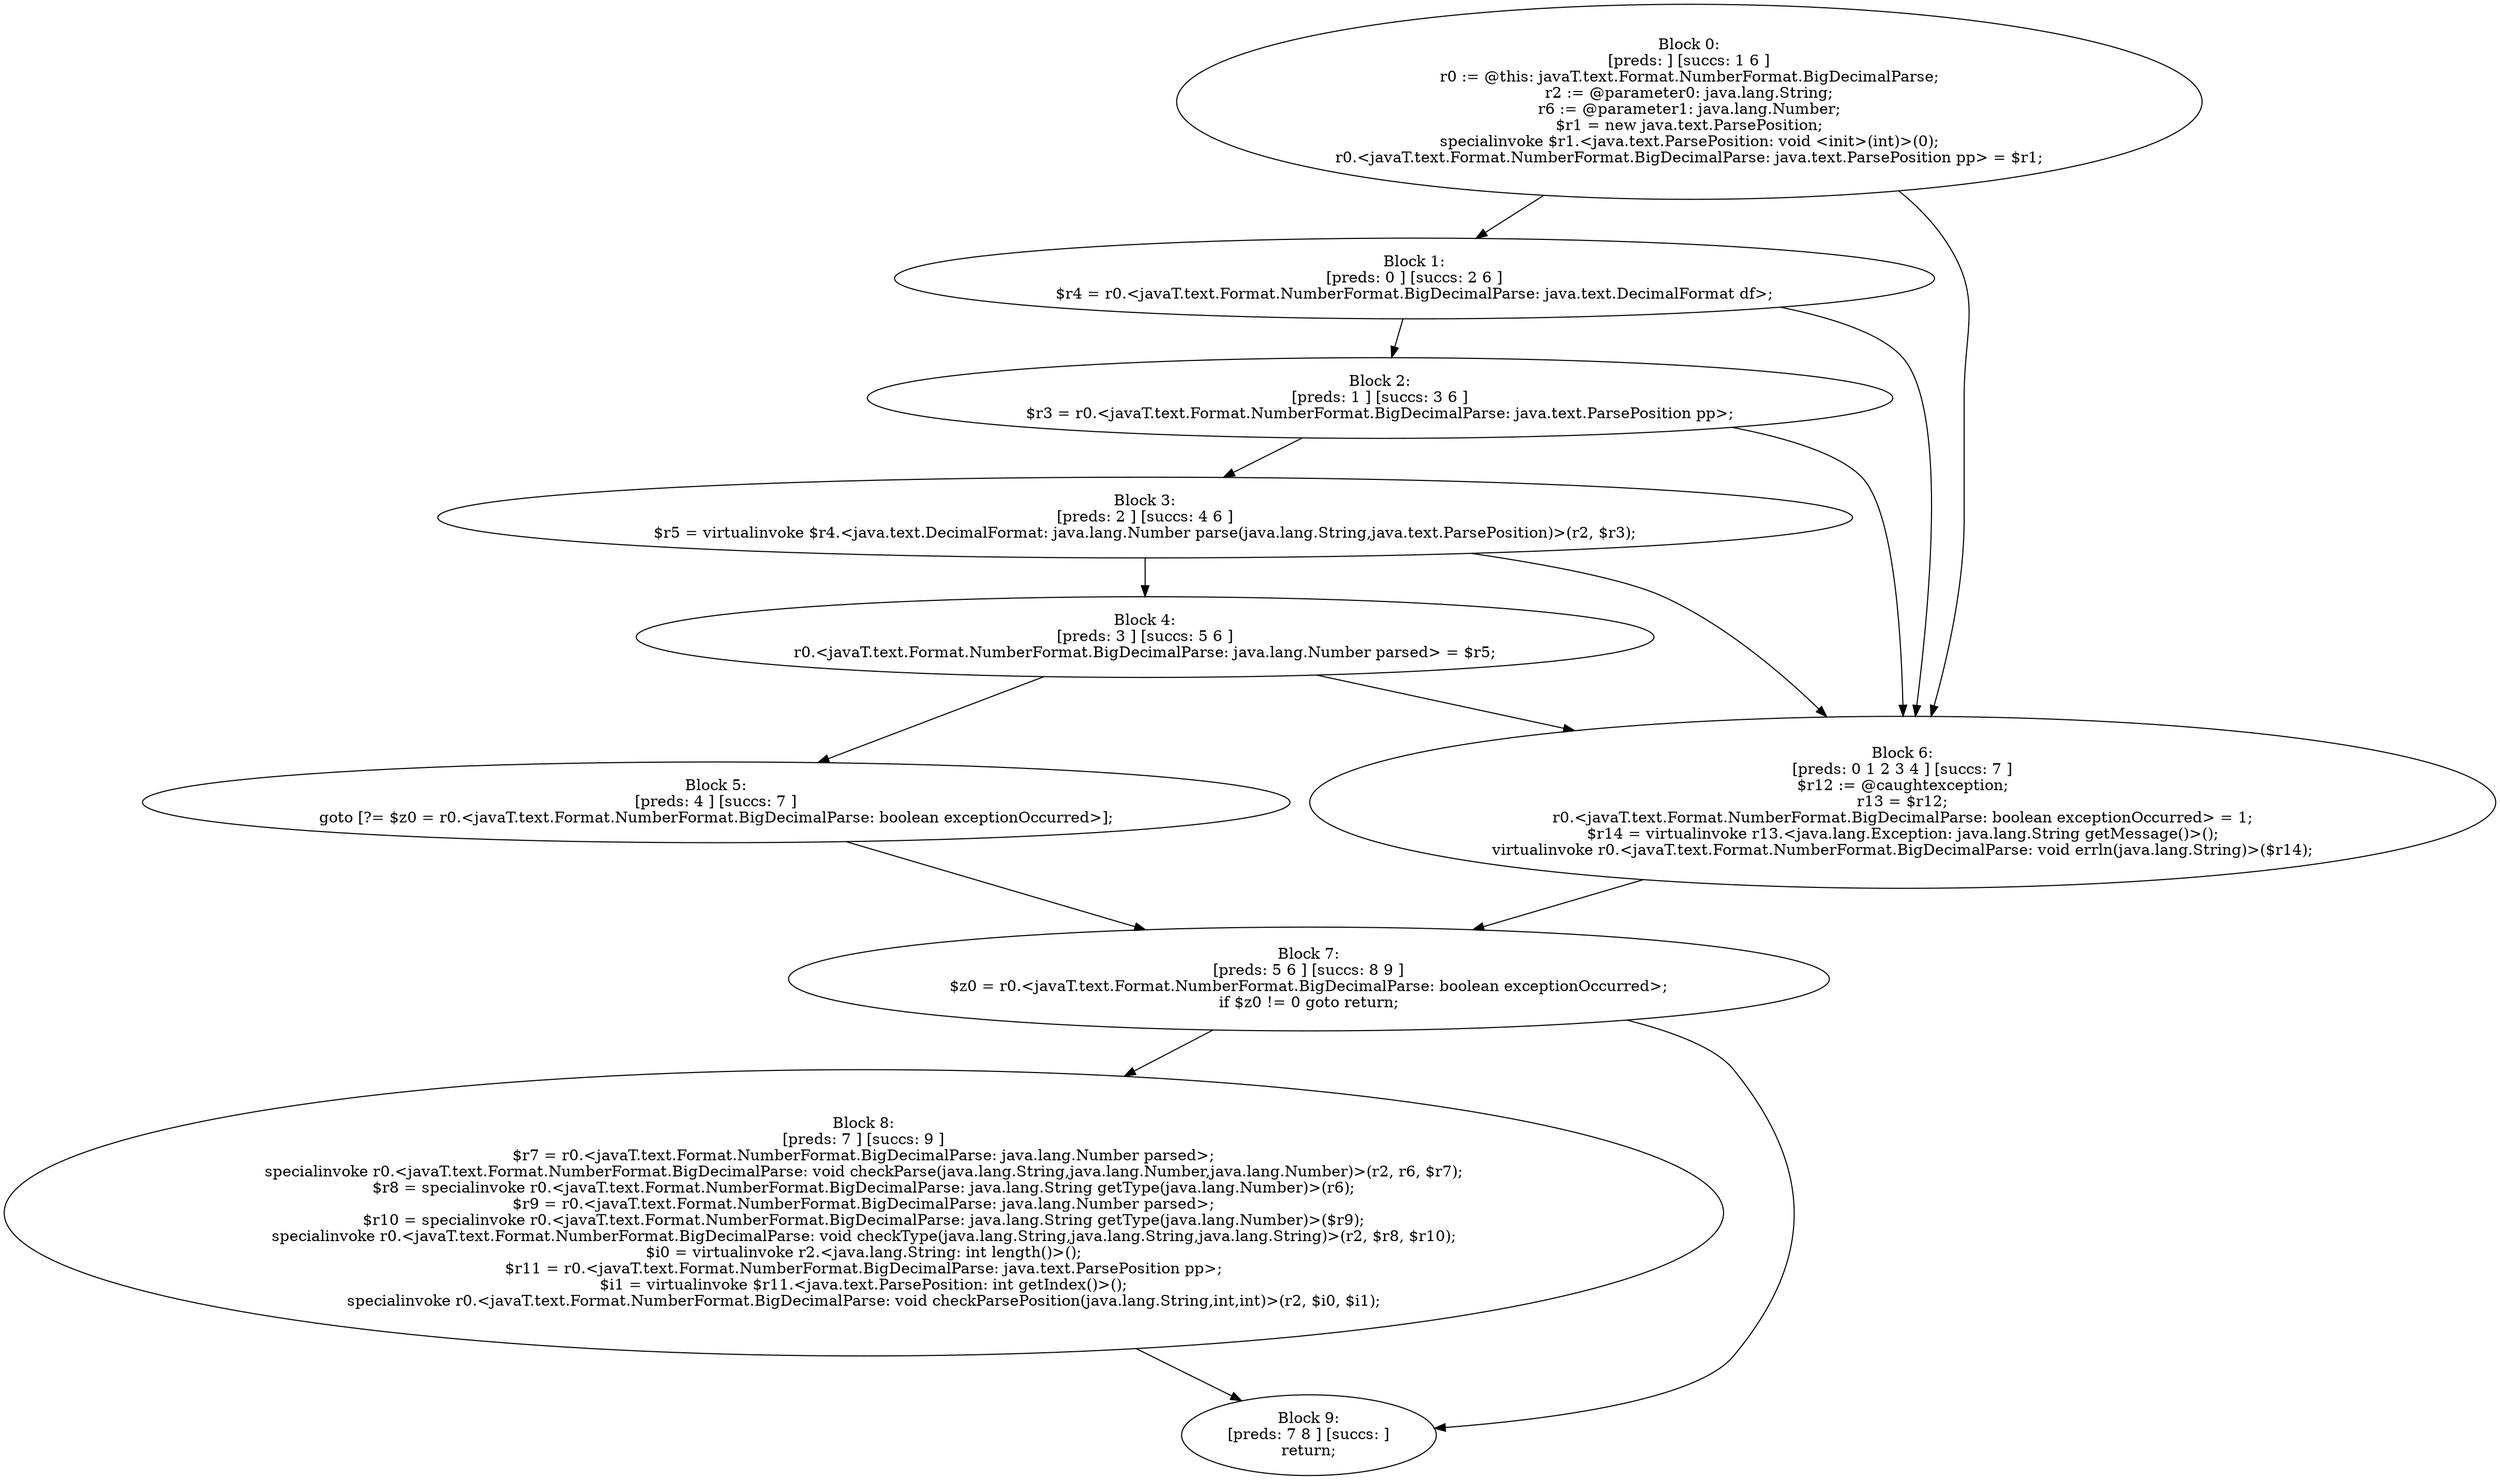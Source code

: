 digraph "unitGraph" {
    "Block 0:
[preds: ] [succs: 1 6 ]
r0 := @this: javaT.text.Format.NumberFormat.BigDecimalParse;
r2 := @parameter0: java.lang.String;
r6 := @parameter1: java.lang.Number;
$r1 = new java.text.ParsePosition;
specialinvoke $r1.<java.text.ParsePosition: void <init>(int)>(0);
r0.<javaT.text.Format.NumberFormat.BigDecimalParse: java.text.ParsePosition pp> = $r1;
"
    "Block 1:
[preds: 0 ] [succs: 2 6 ]
$r4 = r0.<javaT.text.Format.NumberFormat.BigDecimalParse: java.text.DecimalFormat df>;
"
    "Block 2:
[preds: 1 ] [succs: 3 6 ]
$r3 = r0.<javaT.text.Format.NumberFormat.BigDecimalParse: java.text.ParsePosition pp>;
"
    "Block 3:
[preds: 2 ] [succs: 4 6 ]
$r5 = virtualinvoke $r4.<java.text.DecimalFormat: java.lang.Number parse(java.lang.String,java.text.ParsePosition)>(r2, $r3);
"
    "Block 4:
[preds: 3 ] [succs: 5 6 ]
r0.<javaT.text.Format.NumberFormat.BigDecimalParse: java.lang.Number parsed> = $r5;
"
    "Block 5:
[preds: 4 ] [succs: 7 ]
goto [?= $z0 = r0.<javaT.text.Format.NumberFormat.BigDecimalParse: boolean exceptionOccurred>];
"
    "Block 6:
[preds: 0 1 2 3 4 ] [succs: 7 ]
$r12 := @caughtexception;
r13 = $r12;
r0.<javaT.text.Format.NumberFormat.BigDecimalParse: boolean exceptionOccurred> = 1;
$r14 = virtualinvoke r13.<java.lang.Exception: java.lang.String getMessage()>();
virtualinvoke r0.<javaT.text.Format.NumberFormat.BigDecimalParse: void errln(java.lang.String)>($r14);
"
    "Block 7:
[preds: 5 6 ] [succs: 8 9 ]
$z0 = r0.<javaT.text.Format.NumberFormat.BigDecimalParse: boolean exceptionOccurred>;
if $z0 != 0 goto return;
"
    "Block 8:
[preds: 7 ] [succs: 9 ]
$r7 = r0.<javaT.text.Format.NumberFormat.BigDecimalParse: java.lang.Number parsed>;
specialinvoke r0.<javaT.text.Format.NumberFormat.BigDecimalParse: void checkParse(java.lang.String,java.lang.Number,java.lang.Number)>(r2, r6, $r7);
$r8 = specialinvoke r0.<javaT.text.Format.NumberFormat.BigDecimalParse: java.lang.String getType(java.lang.Number)>(r6);
$r9 = r0.<javaT.text.Format.NumberFormat.BigDecimalParse: java.lang.Number parsed>;
$r10 = specialinvoke r0.<javaT.text.Format.NumberFormat.BigDecimalParse: java.lang.String getType(java.lang.Number)>($r9);
specialinvoke r0.<javaT.text.Format.NumberFormat.BigDecimalParse: void checkType(java.lang.String,java.lang.String,java.lang.String)>(r2, $r8, $r10);
$i0 = virtualinvoke r2.<java.lang.String: int length()>();
$r11 = r0.<javaT.text.Format.NumberFormat.BigDecimalParse: java.text.ParsePosition pp>;
$i1 = virtualinvoke $r11.<java.text.ParsePosition: int getIndex()>();
specialinvoke r0.<javaT.text.Format.NumberFormat.BigDecimalParse: void checkParsePosition(java.lang.String,int,int)>(r2, $i0, $i1);
"
    "Block 9:
[preds: 7 8 ] [succs: ]
return;
"
    "Block 0:
[preds: ] [succs: 1 6 ]
r0 := @this: javaT.text.Format.NumberFormat.BigDecimalParse;
r2 := @parameter0: java.lang.String;
r6 := @parameter1: java.lang.Number;
$r1 = new java.text.ParsePosition;
specialinvoke $r1.<java.text.ParsePosition: void <init>(int)>(0);
r0.<javaT.text.Format.NumberFormat.BigDecimalParse: java.text.ParsePosition pp> = $r1;
"->"Block 1:
[preds: 0 ] [succs: 2 6 ]
$r4 = r0.<javaT.text.Format.NumberFormat.BigDecimalParse: java.text.DecimalFormat df>;
";
    "Block 0:
[preds: ] [succs: 1 6 ]
r0 := @this: javaT.text.Format.NumberFormat.BigDecimalParse;
r2 := @parameter0: java.lang.String;
r6 := @parameter1: java.lang.Number;
$r1 = new java.text.ParsePosition;
specialinvoke $r1.<java.text.ParsePosition: void <init>(int)>(0);
r0.<javaT.text.Format.NumberFormat.BigDecimalParse: java.text.ParsePosition pp> = $r1;
"->"Block 6:
[preds: 0 1 2 3 4 ] [succs: 7 ]
$r12 := @caughtexception;
r13 = $r12;
r0.<javaT.text.Format.NumberFormat.BigDecimalParse: boolean exceptionOccurred> = 1;
$r14 = virtualinvoke r13.<java.lang.Exception: java.lang.String getMessage()>();
virtualinvoke r0.<javaT.text.Format.NumberFormat.BigDecimalParse: void errln(java.lang.String)>($r14);
";
    "Block 1:
[preds: 0 ] [succs: 2 6 ]
$r4 = r0.<javaT.text.Format.NumberFormat.BigDecimalParse: java.text.DecimalFormat df>;
"->"Block 2:
[preds: 1 ] [succs: 3 6 ]
$r3 = r0.<javaT.text.Format.NumberFormat.BigDecimalParse: java.text.ParsePosition pp>;
";
    "Block 1:
[preds: 0 ] [succs: 2 6 ]
$r4 = r0.<javaT.text.Format.NumberFormat.BigDecimalParse: java.text.DecimalFormat df>;
"->"Block 6:
[preds: 0 1 2 3 4 ] [succs: 7 ]
$r12 := @caughtexception;
r13 = $r12;
r0.<javaT.text.Format.NumberFormat.BigDecimalParse: boolean exceptionOccurred> = 1;
$r14 = virtualinvoke r13.<java.lang.Exception: java.lang.String getMessage()>();
virtualinvoke r0.<javaT.text.Format.NumberFormat.BigDecimalParse: void errln(java.lang.String)>($r14);
";
    "Block 2:
[preds: 1 ] [succs: 3 6 ]
$r3 = r0.<javaT.text.Format.NumberFormat.BigDecimalParse: java.text.ParsePosition pp>;
"->"Block 3:
[preds: 2 ] [succs: 4 6 ]
$r5 = virtualinvoke $r4.<java.text.DecimalFormat: java.lang.Number parse(java.lang.String,java.text.ParsePosition)>(r2, $r3);
";
    "Block 2:
[preds: 1 ] [succs: 3 6 ]
$r3 = r0.<javaT.text.Format.NumberFormat.BigDecimalParse: java.text.ParsePosition pp>;
"->"Block 6:
[preds: 0 1 2 3 4 ] [succs: 7 ]
$r12 := @caughtexception;
r13 = $r12;
r0.<javaT.text.Format.NumberFormat.BigDecimalParse: boolean exceptionOccurred> = 1;
$r14 = virtualinvoke r13.<java.lang.Exception: java.lang.String getMessage()>();
virtualinvoke r0.<javaT.text.Format.NumberFormat.BigDecimalParse: void errln(java.lang.String)>($r14);
";
    "Block 3:
[preds: 2 ] [succs: 4 6 ]
$r5 = virtualinvoke $r4.<java.text.DecimalFormat: java.lang.Number parse(java.lang.String,java.text.ParsePosition)>(r2, $r3);
"->"Block 4:
[preds: 3 ] [succs: 5 6 ]
r0.<javaT.text.Format.NumberFormat.BigDecimalParse: java.lang.Number parsed> = $r5;
";
    "Block 3:
[preds: 2 ] [succs: 4 6 ]
$r5 = virtualinvoke $r4.<java.text.DecimalFormat: java.lang.Number parse(java.lang.String,java.text.ParsePosition)>(r2, $r3);
"->"Block 6:
[preds: 0 1 2 3 4 ] [succs: 7 ]
$r12 := @caughtexception;
r13 = $r12;
r0.<javaT.text.Format.NumberFormat.BigDecimalParse: boolean exceptionOccurred> = 1;
$r14 = virtualinvoke r13.<java.lang.Exception: java.lang.String getMessage()>();
virtualinvoke r0.<javaT.text.Format.NumberFormat.BigDecimalParse: void errln(java.lang.String)>($r14);
";
    "Block 4:
[preds: 3 ] [succs: 5 6 ]
r0.<javaT.text.Format.NumberFormat.BigDecimalParse: java.lang.Number parsed> = $r5;
"->"Block 5:
[preds: 4 ] [succs: 7 ]
goto [?= $z0 = r0.<javaT.text.Format.NumberFormat.BigDecimalParse: boolean exceptionOccurred>];
";
    "Block 4:
[preds: 3 ] [succs: 5 6 ]
r0.<javaT.text.Format.NumberFormat.BigDecimalParse: java.lang.Number parsed> = $r5;
"->"Block 6:
[preds: 0 1 2 3 4 ] [succs: 7 ]
$r12 := @caughtexception;
r13 = $r12;
r0.<javaT.text.Format.NumberFormat.BigDecimalParse: boolean exceptionOccurred> = 1;
$r14 = virtualinvoke r13.<java.lang.Exception: java.lang.String getMessage()>();
virtualinvoke r0.<javaT.text.Format.NumberFormat.BigDecimalParse: void errln(java.lang.String)>($r14);
";
    "Block 5:
[preds: 4 ] [succs: 7 ]
goto [?= $z0 = r0.<javaT.text.Format.NumberFormat.BigDecimalParse: boolean exceptionOccurred>];
"->"Block 7:
[preds: 5 6 ] [succs: 8 9 ]
$z0 = r0.<javaT.text.Format.NumberFormat.BigDecimalParse: boolean exceptionOccurred>;
if $z0 != 0 goto return;
";
    "Block 6:
[preds: 0 1 2 3 4 ] [succs: 7 ]
$r12 := @caughtexception;
r13 = $r12;
r0.<javaT.text.Format.NumberFormat.BigDecimalParse: boolean exceptionOccurred> = 1;
$r14 = virtualinvoke r13.<java.lang.Exception: java.lang.String getMessage()>();
virtualinvoke r0.<javaT.text.Format.NumberFormat.BigDecimalParse: void errln(java.lang.String)>($r14);
"->"Block 7:
[preds: 5 6 ] [succs: 8 9 ]
$z0 = r0.<javaT.text.Format.NumberFormat.BigDecimalParse: boolean exceptionOccurred>;
if $z0 != 0 goto return;
";
    "Block 7:
[preds: 5 6 ] [succs: 8 9 ]
$z0 = r0.<javaT.text.Format.NumberFormat.BigDecimalParse: boolean exceptionOccurred>;
if $z0 != 0 goto return;
"->"Block 8:
[preds: 7 ] [succs: 9 ]
$r7 = r0.<javaT.text.Format.NumberFormat.BigDecimalParse: java.lang.Number parsed>;
specialinvoke r0.<javaT.text.Format.NumberFormat.BigDecimalParse: void checkParse(java.lang.String,java.lang.Number,java.lang.Number)>(r2, r6, $r7);
$r8 = specialinvoke r0.<javaT.text.Format.NumberFormat.BigDecimalParse: java.lang.String getType(java.lang.Number)>(r6);
$r9 = r0.<javaT.text.Format.NumberFormat.BigDecimalParse: java.lang.Number parsed>;
$r10 = specialinvoke r0.<javaT.text.Format.NumberFormat.BigDecimalParse: java.lang.String getType(java.lang.Number)>($r9);
specialinvoke r0.<javaT.text.Format.NumberFormat.BigDecimalParse: void checkType(java.lang.String,java.lang.String,java.lang.String)>(r2, $r8, $r10);
$i0 = virtualinvoke r2.<java.lang.String: int length()>();
$r11 = r0.<javaT.text.Format.NumberFormat.BigDecimalParse: java.text.ParsePosition pp>;
$i1 = virtualinvoke $r11.<java.text.ParsePosition: int getIndex()>();
specialinvoke r0.<javaT.text.Format.NumberFormat.BigDecimalParse: void checkParsePosition(java.lang.String,int,int)>(r2, $i0, $i1);
";
    "Block 7:
[preds: 5 6 ] [succs: 8 9 ]
$z0 = r0.<javaT.text.Format.NumberFormat.BigDecimalParse: boolean exceptionOccurred>;
if $z0 != 0 goto return;
"->"Block 9:
[preds: 7 8 ] [succs: ]
return;
";
    "Block 8:
[preds: 7 ] [succs: 9 ]
$r7 = r0.<javaT.text.Format.NumberFormat.BigDecimalParse: java.lang.Number parsed>;
specialinvoke r0.<javaT.text.Format.NumberFormat.BigDecimalParse: void checkParse(java.lang.String,java.lang.Number,java.lang.Number)>(r2, r6, $r7);
$r8 = specialinvoke r0.<javaT.text.Format.NumberFormat.BigDecimalParse: java.lang.String getType(java.lang.Number)>(r6);
$r9 = r0.<javaT.text.Format.NumberFormat.BigDecimalParse: java.lang.Number parsed>;
$r10 = specialinvoke r0.<javaT.text.Format.NumberFormat.BigDecimalParse: java.lang.String getType(java.lang.Number)>($r9);
specialinvoke r0.<javaT.text.Format.NumberFormat.BigDecimalParse: void checkType(java.lang.String,java.lang.String,java.lang.String)>(r2, $r8, $r10);
$i0 = virtualinvoke r2.<java.lang.String: int length()>();
$r11 = r0.<javaT.text.Format.NumberFormat.BigDecimalParse: java.text.ParsePosition pp>;
$i1 = virtualinvoke $r11.<java.text.ParsePosition: int getIndex()>();
specialinvoke r0.<javaT.text.Format.NumberFormat.BigDecimalParse: void checkParsePosition(java.lang.String,int,int)>(r2, $i0, $i1);
"->"Block 9:
[preds: 7 8 ] [succs: ]
return;
";
}

